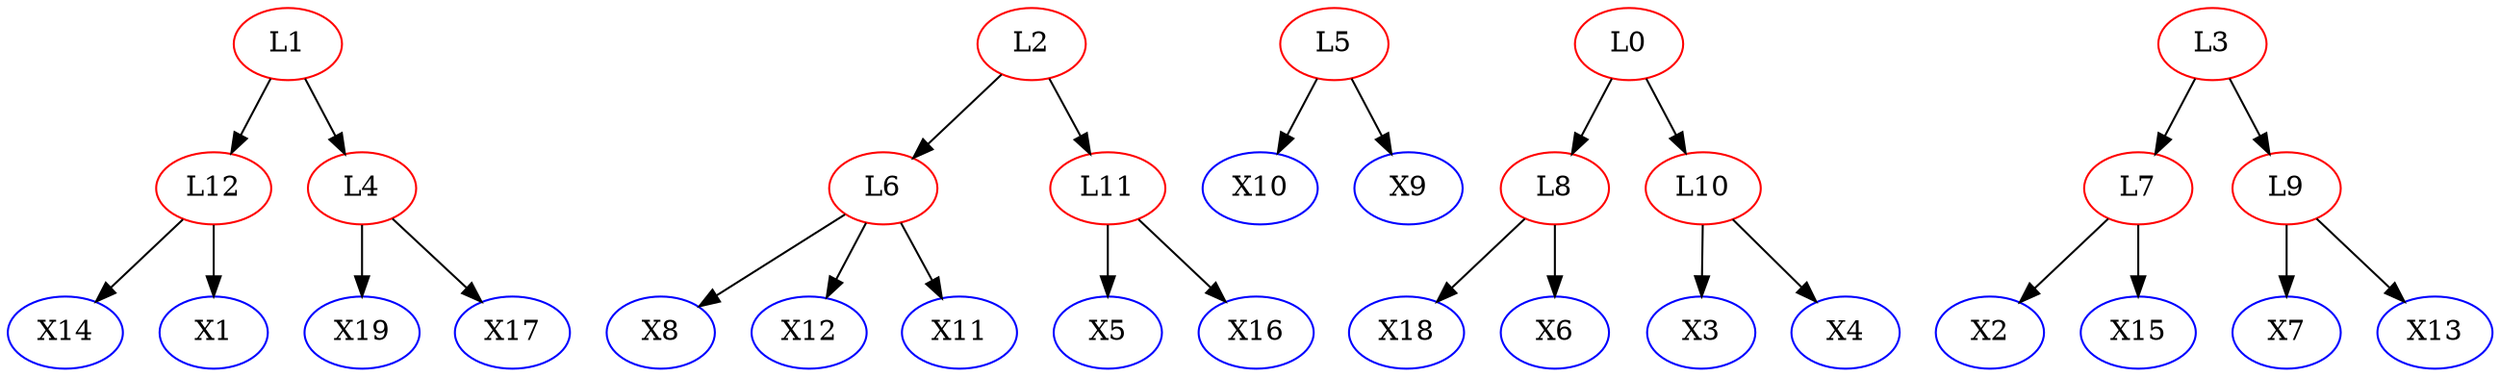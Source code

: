 digraph {
X14 [color = blue]; X8 [color = blue]; L12 [color = red]; X1 [color = blue]; L5 [color = red]; L4 [color = red]; X18 [color = blue]; X6 [color = blue]; X5 [color = blue]; L1 [color = red]; L7 [color = red]; L8 [color = red]; L3 [color = red]; X19 [color = blue]; X7 [color = blue]; X10 [color = blue]; X12 [color = blue]; L9 [color = red]; L2 [color = red]; X3 [color = blue]; X13 [color = blue]; X9 [color = blue]; L0 [color = red]; X16 [color = blue]; X2 [color = blue]; X4 [color = blue]; X11 [color = blue]; L6 [color = red]; X15 [color = blue]; X17 [color = blue]; L10 [color = red]; L11 [color = red]; 
subgraph Undirected {
edge [dir=none, color=black]
}

subgraph Directed {
edge [color=black]
L2 -> L6
L11 -> X5
L6 -> X12
L1 -> L12
L6 -> X8
L5 -> X10
L8 -> X6
L7 -> X15
L3 -> L9
L5 -> X9
L0 -> L8
L3 -> L7
L9 -> X13
L9 -> X7
L8 -> X18
L0 -> L10
L4 -> X19
L11 -> X16
L10 -> X4
L1 -> L4
L7 -> X2
L4 -> X17
L12 -> X1
L10 -> X3
L6 -> X11
L2 -> L11
L12 -> X14
}

}
